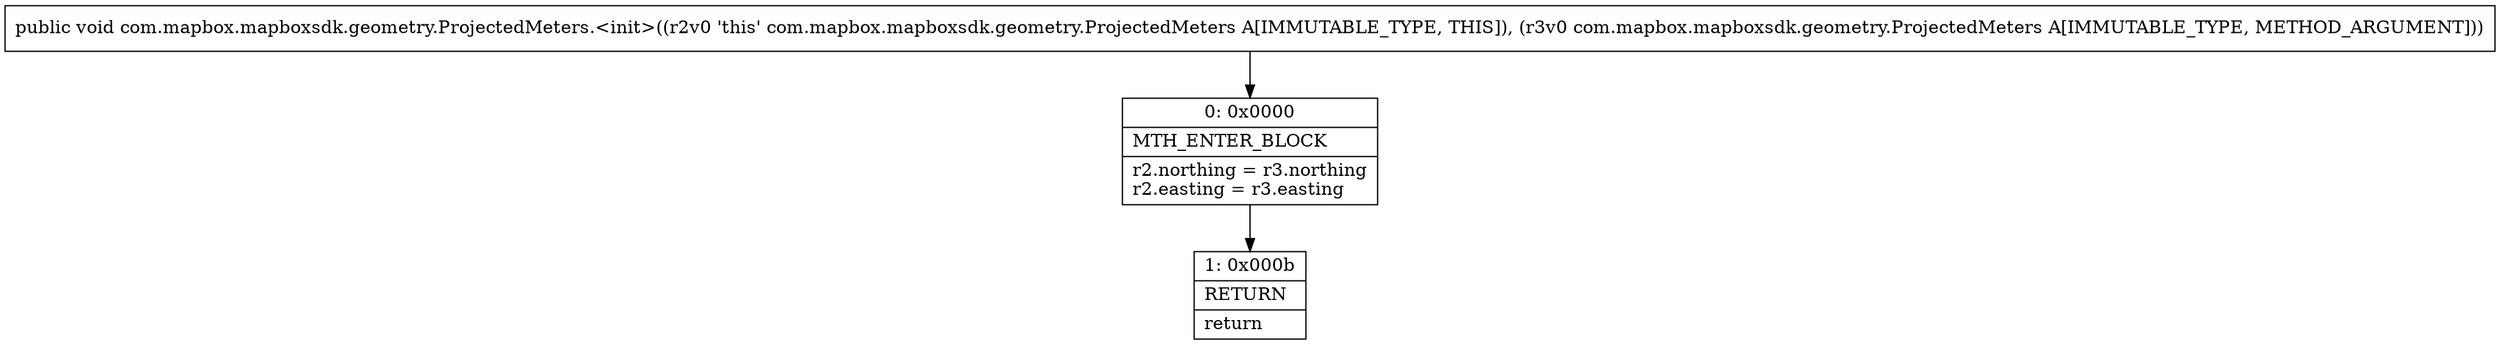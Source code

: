 digraph "CFG forcom.mapbox.mapboxsdk.geometry.ProjectedMeters.\<init\>(Lcom\/mapbox\/mapboxsdk\/geometry\/ProjectedMeters;)V" {
Node_0 [shape=record,label="{0\:\ 0x0000|MTH_ENTER_BLOCK\l|r2.northing = r3.northing\lr2.easting = r3.easting\l}"];
Node_1 [shape=record,label="{1\:\ 0x000b|RETURN\l|return\l}"];
MethodNode[shape=record,label="{public void com.mapbox.mapboxsdk.geometry.ProjectedMeters.\<init\>((r2v0 'this' com.mapbox.mapboxsdk.geometry.ProjectedMeters A[IMMUTABLE_TYPE, THIS]), (r3v0 com.mapbox.mapboxsdk.geometry.ProjectedMeters A[IMMUTABLE_TYPE, METHOD_ARGUMENT])) }"];
MethodNode -> Node_0;
Node_0 -> Node_1;
}

